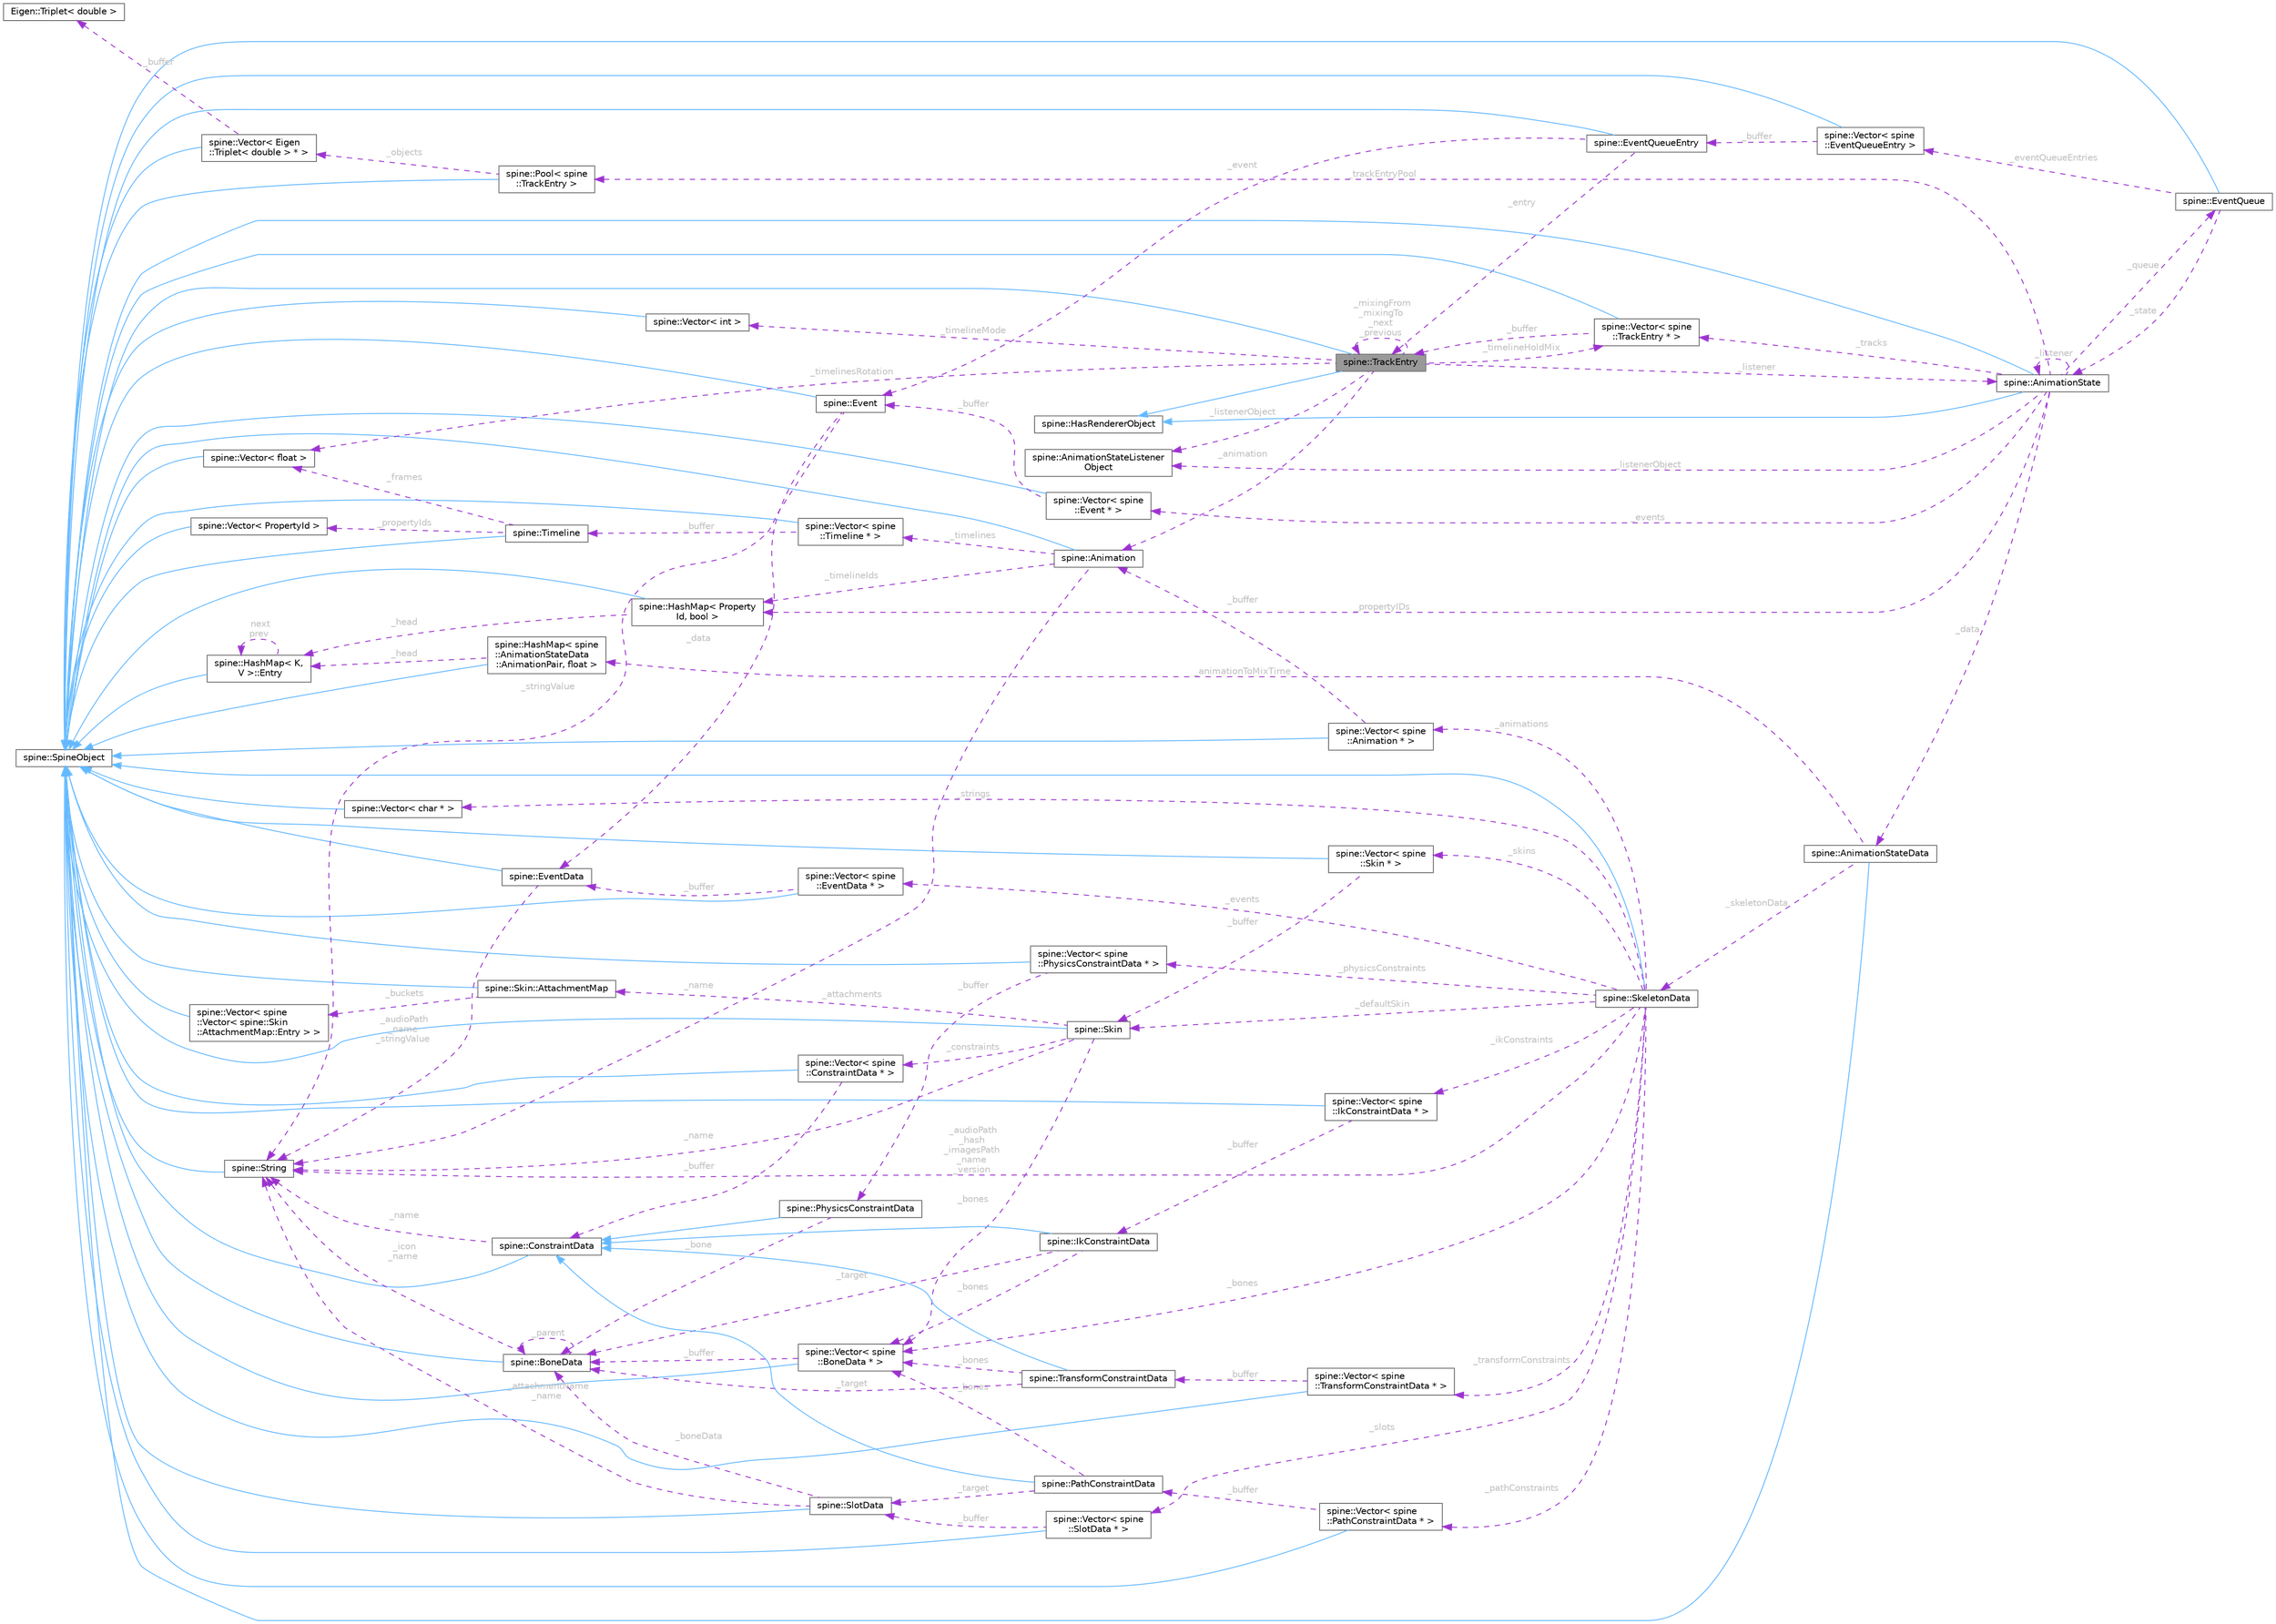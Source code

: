 digraph "spine::TrackEntry"
{
 // LATEX_PDF_SIZE
  bgcolor="transparent";
  edge [fontname=Helvetica,fontsize=10,labelfontname=Helvetica,labelfontsize=10];
  node [fontname=Helvetica,fontsize=10,shape=box,height=0.2,width=0.4];
  rankdir="LR";
  Node1 [id="Node000001",label="spine::TrackEntry",height=0.2,width=0.4,color="gray40", fillcolor="grey60", style="filled", fontcolor="black",tooltip="State for the playback of an animation"];
  Node2 -> Node1 [id="edge1_Node000001_Node000002",dir="back",color="steelblue1",style="solid",tooltip=" "];
  Node2 [id="Node000002",label="spine::SpineObject",height=0.2,width=0.4,color="gray40", fillcolor="white", style="filled",URL="$classspine_1_1_spine_object.html",tooltip=" "];
  Node3 -> Node1 [id="edge2_Node000001_Node000003",dir="back",color="steelblue1",style="solid",tooltip=" "];
  Node3 [id="Node000003",label="spine::HasRendererObject",height=0.2,width=0.4,color="gray40", fillcolor="white", style="filled",URL="$classspine_1_1_has_renderer_object.html",tooltip=" "];
  Node4 -> Node1 [id="edge3_Node000001_Node000004",dir="back",color="darkorchid3",style="dashed",tooltip=" ",label=" _animation",fontcolor="grey" ];
  Node4 [id="Node000004",label="spine::Animation",height=0.2,width=0.4,color="gray40", fillcolor="white", style="filled",URL="$classspine_1_1_animation.html",tooltip=" "];
  Node2 -> Node4 [id="edge4_Node000004_Node000002",dir="back",color="steelblue1",style="solid",tooltip=" "];
  Node5 -> Node4 [id="edge5_Node000004_Node000005",dir="back",color="darkorchid3",style="dashed",tooltip=" ",label=" _timelines",fontcolor="grey" ];
  Node5 [id="Node000005",label="spine::Vector\< spine\l::Timeline * \>",height=0.2,width=0.4,color="gray40", fillcolor="white", style="filled",URL="$classspine_1_1_vector.html",tooltip=" "];
  Node2 -> Node5 [id="edge6_Node000005_Node000002",dir="back",color="steelblue1",style="solid",tooltip=" "];
  Node6 -> Node5 [id="edge7_Node000005_Node000006",dir="back",color="darkorchid3",style="dashed",tooltip=" ",label=" _buffer",fontcolor="grey" ];
  Node6 [id="Node000006",label="spine::Timeline",height=0.2,width=0.4,color="gray40", fillcolor="white", style="filled",URL="$classspine_1_1_timeline.html",tooltip=" "];
  Node2 -> Node6 [id="edge8_Node000006_Node000002",dir="back",color="steelblue1",style="solid",tooltip=" "];
  Node7 -> Node6 [id="edge9_Node000006_Node000007",dir="back",color="darkorchid3",style="dashed",tooltip=" ",label=" _propertyIds",fontcolor="grey" ];
  Node7 [id="Node000007",label="spine::Vector\< PropertyId \>",height=0.2,width=0.4,color="gray40", fillcolor="white", style="filled",URL="$classspine_1_1_vector.html",tooltip=" "];
  Node2 -> Node7 [id="edge10_Node000007_Node000002",dir="back",color="steelblue1",style="solid",tooltip=" "];
  Node8 -> Node6 [id="edge11_Node000006_Node000008",dir="back",color="darkorchid3",style="dashed",tooltip=" ",label=" _frames",fontcolor="grey" ];
  Node8 [id="Node000008",label="spine::Vector\< float \>",height=0.2,width=0.4,color="gray40", fillcolor="white", style="filled",URL="$classspine_1_1_vector.html",tooltip=" "];
  Node2 -> Node8 [id="edge12_Node000008_Node000002",dir="back",color="steelblue1",style="solid",tooltip=" "];
  Node9 -> Node4 [id="edge13_Node000004_Node000009",dir="back",color="darkorchid3",style="dashed",tooltip=" ",label=" _timelineIds",fontcolor="grey" ];
  Node9 [id="Node000009",label="spine::HashMap\< Property\lId, bool \>",height=0.2,width=0.4,color="gray40", fillcolor="white", style="filled",URL="$classspine_1_1_hash_map.html",tooltip=" "];
  Node2 -> Node9 [id="edge14_Node000009_Node000002",dir="back",color="steelblue1",style="solid",tooltip=" "];
  Node10 -> Node9 [id="edge15_Node000009_Node000010",dir="back",color="darkorchid3",style="dashed",tooltip=" ",label=" _head",fontcolor="grey" ];
  Node10 [id="Node000010",label="spine::HashMap\< K,\l V \>::Entry",height=0.2,width=0.4,color="gray40", fillcolor="white", style="filled",URL="$classspine_1_1_hash_map_1_1_entry.html",tooltip=" "];
  Node2 -> Node10 [id="edge16_Node000010_Node000002",dir="back",color="steelblue1",style="solid",tooltip=" "];
  Node10 -> Node10 [id="edge17_Node000010_Node000010",dir="back",color="darkorchid3",style="dashed",tooltip=" ",label=" next\nprev",fontcolor="grey" ];
  Node11 -> Node4 [id="edge18_Node000004_Node000011",dir="back",color="darkorchid3",style="dashed",tooltip=" ",label=" _name",fontcolor="grey" ];
  Node11 [id="Node000011",label="spine::String",height=0.2,width=0.4,color="gray40", fillcolor="white", style="filled",URL="$classspine_1_1_string.html",tooltip=" "];
  Node2 -> Node11 [id="edge19_Node000011_Node000002",dir="back",color="steelblue1",style="solid",tooltip=" "];
  Node1 -> Node1 [id="edge20_Node000001_Node000001",dir="back",color="darkorchid3",style="dashed",tooltip=" ",label=" _mixingFrom\n_mixingTo\n_next\n_previous",fontcolor="grey" ];
  Node12 -> Node1 [id="edge21_Node000001_Node000012",dir="back",color="darkorchid3",style="dashed",tooltip=" ",label=" _timelineMode",fontcolor="grey" ];
  Node12 [id="Node000012",label="spine::Vector\< int \>",height=0.2,width=0.4,color="gray40", fillcolor="white", style="filled",URL="$classspine_1_1_vector.html",tooltip=" "];
  Node2 -> Node12 [id="edge22_Node000012_Node000002",dir="back",color="steelblue1",style="solid",tooltip=" "];
  Node13 -> Node1 [id="edge23_Node000001_Node000013",dir="back",color="darkorchid3",style="dashed",tooltip=" ",label=" _timelineHoldMix",fontcolor="grey" ];
  Node13 [id="Node000013",label="spine::Vector\< spine\l::TrackEntry * \>",height=0.2,width=0.4,color="gray40", fillcolor="white", style="filled",URL="$classspine_1_1_vector.html",tooltip=" "];
  Node2 -> Node13 [id="edge24_Node000013_Node000002",dir="back",color="steelblue1",style="solid",tooltip=" "];
  Node1 -> Node13 [id="edge25_Node000013_Node000001",dir="back",color="darkorchid3",style="dashed",tooltip=" ",label=" _buffer",fontcolor="grey" ];
  Node8 -> Node1 [id="edge26_Node000001_Node000008",dir="back",color="darkorchid3",style="dashed",tooltip=" ",label=" _timelinesRotation",fontcolor="grey" ];
  Node14 -> Node1 [id="edge27_Node000001_Node000014",dir="back",color="darkorchid3",style="dashed",tooltip=" ",label=" _listener",fontcolor="grey" ];
  Node14 [id="Node000014",label="spine::AnimationState",height=0.2,width=0.4,color="gray40", fillcolor="white", style="filled",URL="$classspine_1_1_animation_state.html",tooltip=" "];
  Node2 -> Node14 [id="edge28_Node000014_Node000002",dir="back",color="steelblue1",style="solid",tooltip=" "];
  Node3 -> Node14 [id="edge29_Node000014_Node000003",dir="back",color="steelblue1",style="solid",tooltip=" "];
  Node15 -> Node14 [id="edge30_Node000014_Node000015",dir="back",color="darkorchid3",style="dashed",tooltip=" ",label=" _data",fontcolor="grey" ];
  Node15 [id="Node000015",label="spine::AnimationStateData",height=0.2,width=0.4,color="gray40", fillcolor="white", style="filled",URL="$classspine_1_1_animation_state_data.html",tooltip="Stores mix (crossfade) durations to be applied when AnimationState animations are changed."];
  Node2 -> Node15 [id="edge31_Node000015_Node000002",dir="back",color="steelblue1",style="solid",tooltip=" "];
  Node16 -> Node15 [id="edge32_Node000015_Node000016",dir="back",color="darkorchid3",style="dashed",tooltip=" ",label=" _skeletonData",fontcolor="grey" ];
  Node16 [id="Node000016",label="spine::SkeletonData",height=0.2,width=0.4,color="gray40", fillcolor="white", style="filled",URL="$classspine_1_1_skeleton_data.html",tooltip="Stores the setup pose and all of the stateless data for a skeleton."];
  Node2 -> Node16 [id="edge33_Node000016_Node000002",dir="back",color="steelblue1",style="solid",tooltip=" "];
  Node11 -> Node16 [id="edge34_Node000016_Node000011",dir="back",color="darkorchid3",style="dashed",tooltip=" ",label=" _audioPath\n_hash\n_imagesPath\n_name\n_version",fontcolor="grey" ];
  Node17 -> Node16 [id="edge35_Node000016_Node000017",dir="back",color="darkorchid3",style="dashed",tooltip=" ",label=" _bones",fontcolor="grey" ];
  Node17 [id="Node000017",label="spine::Vector\< spine\l::BoneData * \>",height=0.2,width=0.4,color="gray40", fillcolor="white", style="filled",URL="$classspine_1_1_vector.html",tooltip=" "];
  Node2 -> Node17 [id="edge36_Node000017_Node000002",dir="back",color="steelblue1",style="solid",tooltip=" "];
  Node18 -> Node17 [id="edge37_Node000017_Node000018",dir="back",color="darkorchid3",style="dashed",tooltip=" ",label=" _buffer",fontcolor="grey" ];
  Node18 [id="Node000018",label="spine::BoneData",height=0.2,width=0.4,color="gray40", fillcolor="white", style="filled",URL="$classspine_1_1_bone_data.html",tooltip=" "];
  Node2 -> Node18 [id="edge38_Node000018_Node000002",dir="back",color="steelblue1",style="solid",tooltip=" "];
  Node11 -> Node18 [id="edge39_Node000018_Node000011",dir="back",color="darkorchid3",style="dashed",tooltip=" ",label=" _icon\n_name",fontcolor="grey" ];
  Node18 -> Node18 [id="edge40_Node000018_Node000018",dir="back",color="darkorchid3",style="dashed",tooltip=" ",label=" _parent",fontcolor="grey" ];
  Node19 -> Node16 [id="edge41_Node000016_Node000019",dir="back",color="darkorchid3",style="dashed",tooltip=" ",label=" _slots",fontcolor="grey" ];
  Node19 [id="Node000019",label="spine::Vector\< spine\l::SlotData * \>",height=0.2,width=0.4,color="gray40", fillcolor="white", style="filled",URL="$classspine_1_1_vector.html",tooltip=" "];
  Node2 -> Node19 [id="edge42_Node000019_Node000002",dir="back",color="steelblue1",style="solid",tooltip=" "];
  Node20 -> Node19 [id="edge43_Node000019_Node000020",dir="back",color="darkorchid3",style="dashed",tooltip=" ",label=" _buffer",fontcolor="grey" ];
  Node20 [id="Node000020",label="spine::SlotData",height=0.2,width=0.4,color="gray40", fillcolor="white", style="filled",URL="$classspine_1_1_slot_data.html",tooltip=" "];
  Node2 -> Node20 [id="edge44_Node000020_Node000002",dir="back",color="steelblue1",style="solid",tooltip=" "];
  Node11 -> Node20 [id="edge45_Node000020_Node000011",dir="back",color="darkorchid3",style="dashed",tooltip=" ",label=" _attachmentName\n_name",fontcolor="grey" ];
  Node18 -> Node20 [id="edge46_Node000020_Node000018",dir="back",color="darkorchid3",style="dashed",tooltip=" ",label=" _boneData",fontcolor="grey" ];
  Node21 -> Node16 [id="edge47_Node000016_Node000021",dir="back",color="darkorchid3",style="dashed",tooltip=" ",label=" _skins",fontcolor="grey" ];
  Node21 [id="Node000021",label="spine::Vector\< spine\l::Skin * \>",height=0.2,width=0.4,color="gray40", fillcolor="white", style="filled",URL="$classspine_1_1_vector.html",tooltip=" "];
  Node2 -> Node21 [id="edge48_Node000021_Node000002",dir="back",color="steelblue1",style="solid",tooltip=" "];
  Node22 -> Node21 [id="edge49_Node000021_Node000022",dir="back",color="darkorchid3",style="dashed",tooltip=" ",label=" _buffer",fontcolor="grey" ];
  Node22 [id="Node000022",label="spine::Skin",height=0.2,width=0.4,color="gray40", fillcolor="white", style="filled",URL="$classspine_1_1_skin.html",tooltip=" "];
  Node2 -> Node22 [id="edge50_Node000022_Node000002",dir="back",color="steelblue1",style="solid",tooltip=" "];
  Node11 -> Node22 [id="edge51_Node000022_Node000011",dir="back",color="darkorchid3",style="dashed",tooltip=" ",label=" _name",fontcolor="grey" ];
  Node23 -> Node22 [id="edge52_Node000022_Node000023",dir="back",color="darkorchid3",style="dashed",tooltip=" ",label=" _attachments",fontcolor="grey" ];
  Node23 [id="Node000023",label="spine::Skin::AttachmentMap",height=0.2,width=0.4,color="gray40", fillcolor="white", style="filled",URL="$classspine_1_1_skin_1_1_attachment_map.html",tooltip=" "];
  Node2 -> Node23 [id="edge53_Node000023_Node000002",dir="back",color="steelblue1",style="solid",tooltip=" "];
  Node24 -> Node23 [id="edge54_Node000023_Node000024",dir="back",color="darkorchid3",style="dashed",tooltip=" ",label=" _buckets",fontcolor="grey" ];
  Node24 [id="Node000024",label="spine::Vector\< spine\l::Vector\< spine::Skin\l::AttachmentMap::Entry \> \>",height=0.2,width=0.4,color="gray40", fillcolor="white", style="filled",URL="$classspine_1_1_vector.html",tooltip=" "];
  Node2 -> Node24 [id="edge55_Node000024_Node000002",dir="back",color="steelblue1",style="solid",tooltip=" "];
  Node17 -> Node22 [id="edge56_Node000022_Node000017",dir="back",color="darkorchid3",style="dashed",tooltip=" ",label=" _bones",fontcolor="grey" ];
  Node25 -> Node22 [id="edge57_Node000022_Node000025",dir="back",color="darkorchid3",style="dashed",tooltip=" ",label=" _constraints",fontcolor="grey" ];
  Node25 [id="Node000025",label="spine::Vector\< spine\l::ConstraintData * \>",height=0.2,width=0.4,color="gray40", fillcolor="white", style="filled",URL="$classspine_1_1_vector.html",tooltip=" "];
  Node2 -> Node25 [id="edge58_Node000025_Node000002",dir="back",color="steelblue1",style="solid",tooltip=" "];
  Node26 -> Node25 [id="edge59_Node000025_Node000026",dir="back",color="darkorchid3",style="dashed",tooltip=" ",label=" _buffer",fontcolor="grey" ];
  Node26 [id="Node000026",label="spine::ConstraintData",height=0.2,width=0.4,color="gray40", fillcolor="white", style="filled",URL="$classspine_1_1_constraint_data.html",tooltip="The interface for all constraints."];
  Node2 -> Node26 [id="edge60_Node000026_Node000002",dir="back",color="steelblue1",style="solid",tooltip=" "];
  Node11 -> Node26 [id="edge61_Node000026_Node000011",dir="back",color="darkorchid3",style="dashed",tooltip=" ",label=" _name",fontcolor="grey" ];
  Node22 -> Node16 [id="edge62_Node000016_Node000022",dir="back",color="darkorchid3",style="dashed",tooltip=" ",label=" _defaultSkin",fontcolor="grey" ];
  Node27 -> Node16 [id="edge63_Node000016_Node000027",dir="back",color="darkorchid3",style="dashed",tooltip=" ",label=" _events",fontcolor="grey" ];
  Node27 [id="Node000027",label="spine::Vector\< spine\l::EventData * \>",height=0.2,width=0.4,color="gray40", fillcolor="white", style="filled",URL="$classspine_1_1_vector.html",tooltip=" "];
  Node2 -> Node27 [id="edge64_Node000027_Node000002",dir="back",color="steelblue1",style="solid",tooltip=" "];
  Node28 -> Node27 [id="edge65_Node000027_Node000028",dir="back",color="darkorchid3",style="dashed",tooltip=" ",label=" _buffer",fontcolor="grey" ];
  Node28 [id="Node000028",label="spine::EventData",height=0.2,width=0.4,color="gray40", fillcolor="white", style="filled",URL="$classspine_1_1_event_data.html",tooltip="Stores the setup pose values for an Event."];
  Node2 -> Node28 [id="edge66_Node000028_Node000002",dir="back",color="steelblue1",style="solid",tooltip=" "];
  Node11 -> Node28 [id="edge67_Node000028_Node000011",dir="back",color="darkorchid3",style="dashed",tooltip=" ",label=" _audioPath\n_name\n_stringValue",fontcolor="grey" ];
  Node29 -> Node16 [id="edge68_Node000016_Node000029",dir="back",color="darkorchid3",style="dashed",tooltip=" ",label=" _animations",fontcolor="grey" ];
  Node29 [id="Node000029",label="spine::Vector\< spine\l::Animation * \>",height=0.2,width=0.4,color="gray40", fillcolor="white", style="filled",URL="$classspine_1_1_vector.html",tooltip=" "];
  Node2 -> Node29 [id="edge69_Node000029_Node000002",dir="back",color="steelblue1",style="solid",tooltip=" "];
  Node4 -> Node29 [id="edge70_Node000029_Node000004",dir="back",color="darkorchid3",style="dashed",tooltip=" ",label=" _buffer",fontcolor="grey" ];
  Node30 -> Node16 [id="edge71_Node000016_Node000030",dir="back",color="darkorchid3",style="dashed",tooltip=" ",label=" _ikConstraints",fontcolor="grey" ];
  Node30 [id="Node000030",label="spine::Vector\< spine\l::IkConstraintData * \>",height=0.2,width=0.4,color="gray40", fillcolor="white", style="filled",URL="$classspine_1_1_vector.html",tooltip=" "];
  Node2 -> Node30 [id="edge72_Node000030_Node000002",dir="back",color="steelblue1",style="solid",tooltip=" "];
  Node31 -> Node30 [id="edge73_Node000030_Node000031",dir="back",color="darkorchid3",style="dashed",tooltip=" ",label=" _buffer",fontcolor="grey" ];
  Node31 [id="Node000031",label="spine::IkConstraintData",height=0.2,width=0.4,color="gray40", fillcolor="white", style="filled",URL="$classspine_1_1_ik_constraint_data.html",tooltip=" "];
  Node26 -> Node31 [id="edge74_Node000031_Node000026",dir="back",color="steelblue1",style="solid",tooltip=" "];
  Node17 -> Node31 [id="edge75_Node000031_Node000017",dir="back",color="darkorchid3",style="dashed",tooltip=" ",label=" _bones",fontcolor="grey" ];
  Node18 -> Node31 [id="edge76_Node000031_Node000018",dir="back",color="darkorchid3",style="dashed",tooltip=" ",label=" _target",fontcolor="grey" ];
  Node32 -> Node16 [id="edge77_Node000016_Node000032",dir="back",color="darkorchid3",style="dashed",tooltip=" ",label=" _transformConstraints",fontcolor="grey" ];
  Node32 [id="Node000032",label="spine::Vector\< spine\l::TransformConstraintData * \>",height=0.2,width=0.4,color="gray40", fillcolor="white", style="filled",URL="$classspine_1_1_vector.html",tooltip=" "];
  Node2 -> Node32 [id="edge78_Node000032_Node000002",dir="back",color="steelblue1",style="solid",tooltip=" "];
  Node33 -> Node32 [id="edge79_Node000032_Node000033",dir="back",color="darkorchid3",style="dashed",tooltip=" ",label=" _buffer",fontcolor="grey" ];
  Node33 [id="Node000033",label="spine::TransformConstraintData",height=0.2,width=0.4,color="gray40", fillcolor="white", style="filled",URL="$classspine_1_1_transform_constraint_data.html",tooltip=" "];
  Node26 -> Node33 [id="edge80_Node000033_Node000026",dir="back",color="steelblue1",style="solid",tooltip=" "];
  Node17 -> Node33 [id="edge81_Node000033_Node000017",dir="back",color="darkorchid3",style="dashed",tooltip=" ",label=" _bones",fontcolor="grey" ];
  Node18 -> Node33 [id="edge82_Node000033_Node000018",dir="back",color="darkorchid3",style="dashed",tooltip=" ",label=" _target",fontcolor="grey" ];
  Node34 -> Node16 [id="edge83_Node000016_Node000034",dir="back",color="darkorchid3",style="dashed",tooltip=" ",label=" _pathConstraints",fontcolor="grey" ];
  Node34 [id="Node000034",label="spine::Vector\< spine\l::PathConstraintData * \>",height=0.2,width=0.4,color="gray40", fillcolor="white", style="filled",URL="$classspine_1_1_vector.html",tooltip=" "];
  Node2 -> Node34 [id="edge84_Node000034_Node000002",dir="back",color="steelblue1",style="solid",tooltip=" "];
  Node35 -> Node34 [id="edge85_Node000034_Node000035",dir="back",color="darkorchid3",style="dashed",tooltip=" ",label=" _buffer",fontcolor="grey" ];
  Node35 [id="Node000035",label="spine::PathConstraintData",height=0.2,width=0.4,color="gray40", fillcolor="white", style="filled",URL="$classspine_1_1_path_constraint_data.html",tooltip=" "];
  Node26 -> Node35 [id="edge86_Node000035_Node000026",dir="back",color="steelblue1",style="solid",tooltip=" "];
  Node17 -> Node35 [id="edge87_Node000035_Node000017",dir="back",color="darkorchid3",style="dashed",tooltip=" ",label=" _bones",fontcolor="grey" ];
  Node20 -> Node35 [id="edge88_Node000035_Node000020",dir="back",color="darkorchid3",style="dashed",tooltip=" ",label=" _target",fontcolor="grey" ];
  Node36 -> Node16 [id="edge89_Node000016_Node000036",dir="back",color="darkorchid3",style="dashed",tooltip=" ",label=" _physicsConstraints",fontcolor="grey" ];
  Node36 [id="Node000036",label="spine::Vector\< spine\l::PhysicsConstraintData * \>",height=0.2,width=0.4,color="gray40", fillcolor="white", style="filled",URL="$classspine_1_1_vector.html",tooltip=" "];
  Node2 -> Node36 [id="edge90_Node000036_Node000002",dir="back",color="steelblue1",style="solid",tooltip=" "];
  Node37 -> Node36 [id="edge91_Node000036_Node000037",dir="back",color="darkorchid3",style="dashed",tooltip=" ",label=" _buffer",fontcolor="grey" ];
  Node37 [id="Node000037",label="spine::PhysicsConstraintData",height=0.2,width=0.4,color="gray40", fillcolor="white", style="filled",URL="$classspine_1_1_physics_constraint_data.html",tooltip=" "];
  Node26 -> Node37 [id="edge92_Node000037_Node000026",dir="back",color="steelblue1",style="solid",tooltip=" "];
  Node18 -> Node37 [id="edge93_Node000037_Node000018",dir="back",color="darkorchid3",style="dashed",tooltip=" ",label=" _bone",fontcolor="grey" ];
  Node38 -> Node16 [id="edge94_Node000016_Node000038",dir="back",color="darkorchid3",style="dashed",tooltip=" ",label=" _strings",fontcolor="grey" ];
  Node38 [id="Node000038",label="spine::Vector\< char * \>",height=0.2,width=0.4,color="gray40", fillcolor="white", style="filled",URL="$classspine_1_1_vector.html",tooltip=" "];
  Node2 -> Node38 [id="edge95_Node000038_Node000002",dir="back",color="steelblue1",style="solid",tooltip=" "];
  Node39 -> Node15 [id="edge96_Node000015_Node000039",dir="back",color="darkorchid3",style="dashed",tooltip=" ",label=" _animationToMixTime",fontcolor="grey" ];
  Node39 [id="Node000039",label="spine::HashMap\< spine\l::AnimationStateData\l::AnimationPair, float \>",height=0.2,width=0.4,color="gray40", fillcolor="white", style="filled",URL="$classspine_1_1_hash_map.html",tooltip=" "];
  Node2 -> Node39 [id="edge97_Node000039_Node000002",dir="back",color="steelblue1",style="solid",tooltip=" "];
  Node10 -> Node39 [id="edge98_Node000039_Node000010",dir="back",color="darkorchid3",style="dashed",tooltip=" ",label=" _head",fontcolor="grey" ];
  Node40 -> Node14 [id="edge99_Node000014_Node000040",dir="back",color="darkorchid3",style="dashed",tooltip=" ",label=" _trackEntryPool",fontcolor="grey" ];
  Node40 [id="Node000040",label="spine::Pool\< spine\l::TrackEntry \>",height=0.2,width=0.4,color="gray40", fillcolor="white", style="filled",URL="$classspine_1_1_pool.html",tooltip=" "];
  Node2 -> Node40 [id="edge100_Node000040_Node000002",dir="back",color="steelblue1",style="solid",tooltip=" "];
  Node41 -> Node40 [id="edge101_Node000040_Node000041",dir="back",color="darkorchid3",style="dashed",tooltip=" ",label=" _objects",fontcolor="grey" ];
  Node41 [id="Node000041",label="spine::Vector\< Eigen\l::Triplet\< double \> * \>",height=0.2,width=0.4,color="gray40", fillcolor="white", style="filled",URL="$classspine_1_1_vector.html",tooltip=" "];
  Node2 -> Node41 [id="edge102_Node000041_Node000002",dir="back",color="steelblue1",style="solid",tooltip=" "];
  Node42 -> Node41 [id="edge103_Node000041_Node000042",dir="back",color="darkorchid3",style="dashed",tooltip=" ",label=" _buffer",fontcolor="grey" ];
  Node42 [id="Node000042",label="Eigen::Triplet\< double \>",height=0.2,width=0.4,color="gray40", fillcolor="white", style="filled",URL="$class_eigen_1_1_triplet.html",tooltip=" "];
  Node13 -> Node14 [id="edge104_Node000014_Node000013",dir="back",color="darkorchid3",style="dashed",tooltip=" ",label=" _tracks",fontcolor="grey" ];
  Node43 -> Node14 [id="edge105_Node000014_Node000043",dir="back",color="darkorchid3",style="dashed",tooltip=" ",label=" _events",fontcolor="grey" ];
  Node43 [id="Node000043",label="spine::Vector\< spine\l::Event * \>",height=0.2,width=0.4,color="gray40", fillcolor="white", style="filled",URL="$classspine_1_1_vector.html",tooltip=" "];
  Node2 -> Node43 [id="edge106_Node000043_Node000002",dir="back",color="steelblue1",style="solid",tooltip=" "];
  Node44 -> Node43 [id="edge107_Node000043_Node000044",dir="back",color="darkorchid3",style="dashed",tooltip=" ",label=" _buffer",fontcolor="grey" ];
  Node44 [id="Node000044",label="spine::Event",height=0.2,width=0.4,color="gray40", fillcolor="white", style="filled",URL="$classspine_1_1_event.html",tooltip="Stores the current pose values for an Event."];
  Node2 -> Node44 [id="edge108_Node000044_Node000002",dir="back",color="steelblue1",style="solid",tooltip=" "];
  Node28 -> Node44 [id="edge109_Node000044_Node000028",dir="back",color="darkorchid3",style="dashed",tooltip=" ",label=" _data",fontcolor="grey" ];
  Node11 -> Node44 [id="edge110_Node000044_Node000011",dir="back",color="darkorchid3",style="dashed",tooltip=" ",label=" _stringValue",fontcolor="grey" ];
  Node45 -> Node14 [id="edge111_Node000014_Node000045",dir="back",color="darkorchid3",style="dashed",tooltip=" ",label=" _queue",fontcolor="grey" ];
  Node45 [id="Node000045",label="spine::EventQueue",height=0.2,width=0.4,color="gray40", fillcolor="white", style="filled",URL="$classspine_1_1_event_queue.html",tooltip=" "];
  Node2 -> Node45 [id="edge112_Node000045_Node000002",dir="back",color="steelblue1",style="solid",tooltip=" "];
  Node46 -> Node45 [id="edge113_Node000045_Node000046",dir="back",color="darkorchid3",style="dashed",tooltip=" ",label=" _eventQueueEntries",fontcolor="grey" ];
  Node46 [id="Node000046",label="spine::Vector\< spine\l::EventQueueEntry \>",height=0.2,width=0.4,color="gray40", fillcolor="white", style="filled",URL="$classspine_1_1_vector.html",tooltip=" "];
  Node2 -> Node46 [id="edge114_Node000046_Node000002",dir="back",color="steelblue1",style="solid",tooltip=" "];
  Node47 -> Node46 [id="edge115_Node000046_Node000047",dir="back",color="darkorchid3",style="dashed",tooltip=" ",label=" _buffer",fontcolor="grey" ];
  Node47 [id="Node000047",label="spine::EventQueueEntry",height=0.2,width=0.4,color="gray40", fillcolor="white", style="filled",URL="$classspine_1_1_event_queue_entry.html",tooltip=" "];
  Node2 -> Node47 [id="edge116_Node000047_Node000002",dir="back",color="steelblue1",style="solid",tooltip=" "];
  Node1 -> Node47 [id="edge117_Node000047_Node000001",dir="back",color="darkorchid3",style="dashed",tooltip=" ",label=" _entry",fontcolor="grey" ];
  Node44 -> Node47 [id="edge118_Node000047_Node000044",dir="back",color="darkorchid3",style="dashed",tooltip=" ",label=" _event",fontcolor="grey" ];
  Node14 -> Node45 [id="edge119_Node000045_Node000014",dir="back",color="darkorchid3",style="dashed",tooltip=" ",label=" _state",fontcolor="grey" ];
  Node9 -> Node14 [id="edge120_Node000014_Node000009",dir="back",color="darkorchid3",style="dashed",tooltip=" ",label=" _propertyIDs",fontcolor="grey" ];
  Node14 -> Node14 [id="edge121_Node000014_Node000014",dir="back",color="darkorchid3",style="dashed",tooltip=" ",label=" _listener",fontcolor="grey" ];
  Node48 -> Node14 [id="edge122_Node000014_Node000048",dir="back",color="darkorchid3",style="dashed",tooltip=" ",label=" _listenerObject",fontcolor="grey" ];
  Node48 [id="Node000048",label="spine::AnimationStateListener\lObject",height=0.2,width=0.4,color="gray40", fillcolor="white", style="filled",URL="$classspine_1_1_animation_state_listener_object.html",tooltip="Abstract class to inherit from to create a callback object"];
  Node48 -> Node1 [id="edge123_Node000001_Node000048",dir="back",color="darkorchid3",style="dashed",tooltip=" ",label=" _listenerObject",fontcolor="grey" ];
}
